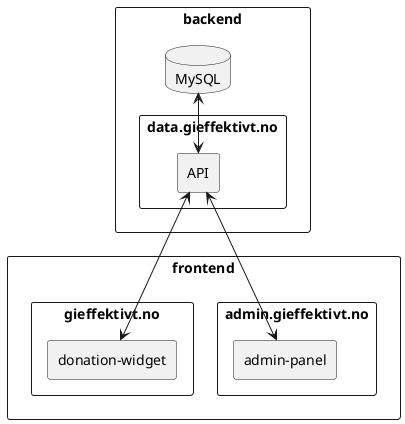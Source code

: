 @startuml
skinparam componentStyle rectangle



component frontend {
  component admin.gieffektivt.no {
    [admin-panel]
  }
  component gieffektivt.no {
    [donation-widget]
  }
}

component backend {
  database MySQL
  component data.gieffektivt.no {
    [API]
  }
}

[API] <-up-> MySQL
[API] <-down-> [donation-widget]
[API] <-down-> [admin-panel]

@enduml